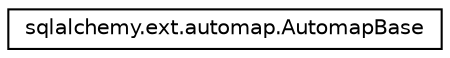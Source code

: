 digraph "Graphical Class Hierarchy"
{
 // LATEX_PDF_SIZE
  edge [fontname="Helvetica",fontsize="10",labelfontname="Helvetica",labelfontsize="10"];
  node [fontname="Helvetica",fontsize="10",shape=record];
  rankdir="LR";
  Node0 [label="sqlalchemy.ext.automap.AutomapBase",height=0.2,width=0.4,color="black", fillcolor="white", style="filled",URL="$classsqlalchemy_1_1ext_1_1automap_1_1AutomapBase.html",tooltip=" "];
}

